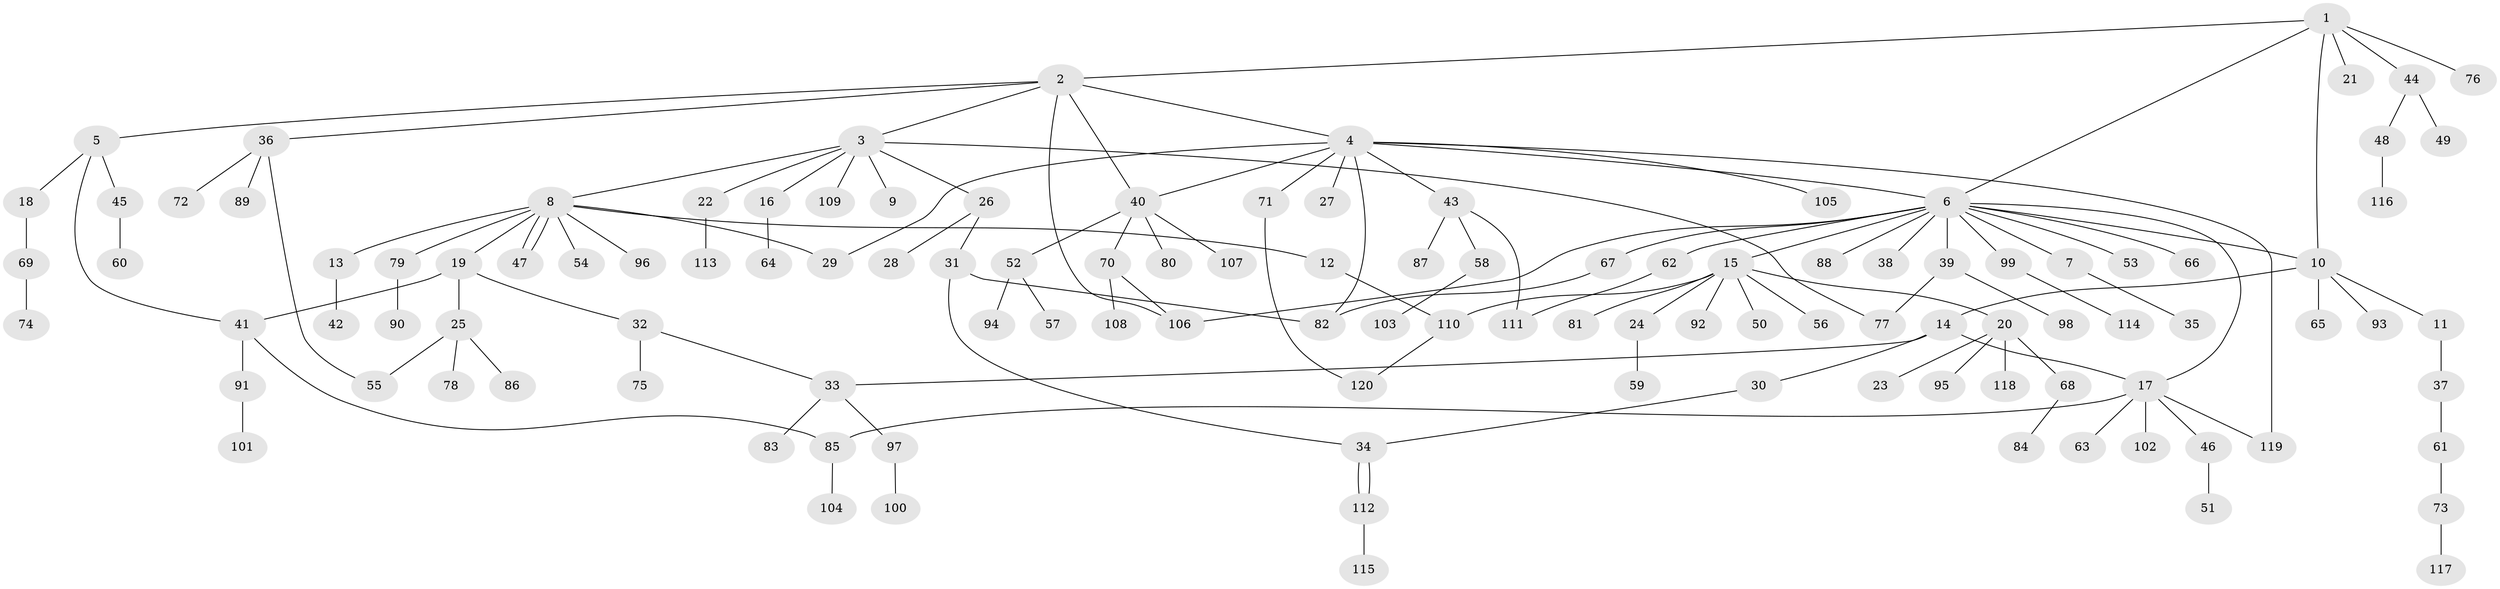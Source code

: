 // coarse degree distribution, {4: 0.06666666666666667, 16: 0.016666666666666666, 12: 0.016666666666666666, 2: 0.18333333333333332, 8: 0.03333333333333333, 3: 0.08333333333333333, 1: 0.5666666666666667, 6: 0.016666666666666666, 5: 0.016666666666666666}
// Generated by graph-tools (version 1.1) at 2025/18/03/04/25 18:18:14]
// undirected, 120 vertices, 140 edges
graph export_dot {
graph [start="1"]
  node [color=gray90,style=filled];
  1;
  2;
  3;
  4;
  5;
  6;
  7;
  8;
  9;
  10;
  11;
  12;
  13;
  14;
  15;
  16;
  17;
  18;
  19;
  20;
  21;
  22;
  23;
  24;
  25;
  26;
  27;
  28;
  29;
  30;
  31;
  32;
  33;
  34;
  35;
  36;
  37;
  38;
  39;
  40;
  41;
  42;
  43;
  44;
  45;
  46;
  47;
  48;
  49;
  50;
  51;
  52;
  53;
  54;
  55;
  56;
  57;
  58;
  59;
  60;
  61;
  62;
  63;
  64;
  65;
  66;
  67;
  68;
  69;
  70;
  71;
  72;
  73;
  74;
  75;
  76;
  77;
  78;
  79;
  80;
  81;
  82;
  83;
  84;
  85;
  86;
  87;
  88;
  89;
  90;
  91;
  92;
  93;
  94;
  95;
  96;
  97;
  98;
  99;
  100;
  101;
  102;
  103;
  104;
  105;
  106;
  107;
  108;
  109;
  110;
  111;
  112;
  113;
  114;
  115;
  116;
  117;
  118;
  119;
  120;
  1 -- 2;
  1 -- 6;
  1 -- 10;
  1 -- 21;
  1 -- 44;
  1 -- 76;
  2 -- 3;
  2 -- 4;
  2 -- 5;
  2 -- 36;
  2 -- 40;
  2 -- 106;
  3 -- 8;
  3 -- 9;
  3 -- 16;
  3 -- 22;
  3 -- 26;
  3 -- 77;
  3 -- 109;
  4 -- 6;
  4 -- 27;
  4 -- 29;
  4 -- 40;
  4 -- 43;
  4 -- 71;
  4 -- 82;
  4 -- 105;
  4 -- 119;
  5 -- 18;
  5 -- 41;
  5 -- 45;
  6 -- 7;
  6 -- 10;
  6 -- 15;
  6 -- 17;
  6 -- 38;
  6 -- 39;
  6 -- 53;
  6 -- 62;
  6 -- 66;
  6 -- 67;
  6 -- 88;
  6 -- 99;
  6 -- 106;
  7 -- 35;
  8 -- 12;
  8 -- 13;
  8 -- 19;
  8 -- 29;
  8 -- 47;
  8 -- 47;
  8 -- 54;
  8 -- 79;
  8 -- 96;
  10 -- 11;
  10 -- 14;
  10 -- 65;
  10 -- 93;
  11 -- 37;
  12 -- 110;
  13 -- 42;
  14 -- 17;
  14 -- 30;
  14 -- 33;
  15 -- 20;
  15 -- 24;
  15 -- 50;
  15 -- 56;
  15 -- 81;
  15 -- 92;
  15 -- 110;
  16 -- 64;
  17 -- 46;
  17 -- 63;
  17 -- 85;
  17 -- 102;
  17 -- 119;
  18 -- 69;
  19 -- 25;
  19 -- 32;
  19 -- 41;
  20 -- 23;
  20 -- 68;
  20 -- 95;
  20 -- 118;
  22 -- 113;
  24 -- 59;
  25 -- 55;
  25 -- 78;
  25 -- 86;
  26 -- 28;
  26 -- 31;
  30 -- 34;
  31 -- 34;
  31 -- 82;
  32 -- 33;
  32 -- 75;
  33 -- 83;
  33 -- 97;
  34 -- 112;
  34 -- 112;
  36 -- 55;
  36 -- 72;
  36 -- 89;
  37 -- 61;
  39 -- 77;
  39 -- 98;
  40 -- 52;
  40 -- 70;
  40 -- 80;
  40 -- 107;
  41 -- 85;
  41 -- 91;
  43 -- 58;
  43 -- 87;
  43 -- 111;
  44 -- 48;
  44 -- 49;
  45 -- 60;
  46 -- 51;
  48 -- 116;
  52 -- 57;
  52 -- 94;
  58 -- 103;
  61 -- 73;
  62 -- 111;
  67 -- 82;
  68 -- 84;
  69 -- 74;
  70 -- 106;
  70 -- 108;
  71 -- 120;
  73 -- 117;
  79 -- 90;
  85 -- 104;
  91 -- 101;
  97 -- 100;
  99 -- 114;
  110 -- 120;
  112 -- 115;
}
